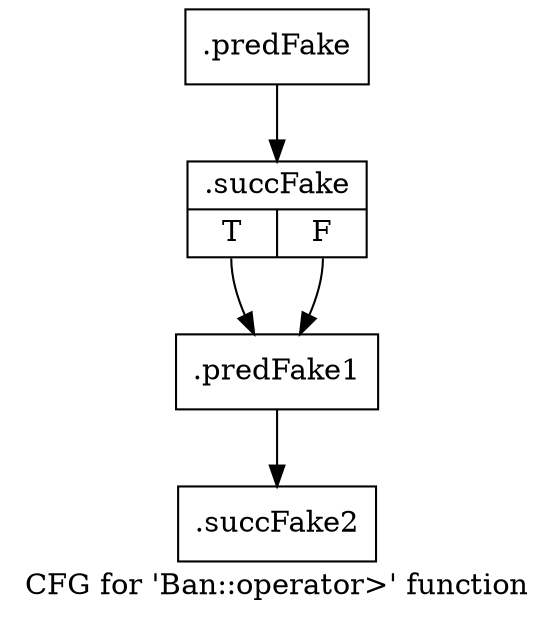 digraph "CFG for 'Ban::operator\>' function" {
	label="CFG for 'Ban::operator\>' function";

	Node0x4e66900 [shape=record,filename="",linenumber="",label="{.predFake}"];
	Node0x4e66900 -> Node0x4deb130[ callList="3:90" memoryops="" filename="../../../../../src/ban_s3.h" execusionnum="0"];
	Node0x4deb130 [shape=record,filename="../../../../../src/ban_s3.h",linenumber="90",label="{.succFake|{<s0>T|<s1>F}}"];
	Node0x4deb130:s0 -> Node0x4e67c90;
	Node0x4deb130:s1 -> Node0x4e67c90[ callList="26:90" memoryops="" filename="../../../../../src/ban_s3.h" execusionnum="0"];
	Node0x4e67c90 [shape=record,filename="../../../../../src/ban_s3.h",linenumber="90",label="{.predFake1}"];
	Node0x4e67c90 -> Node0x4deb290[ callList="" memoryops="" filename="../../../../../src/ban_s3.h" execusionnum="0"];
	Node0x4deb290 [shape=record,filename="../../../../../src/ban_s3.h",linenumber="90",label="{.succFake2}"];
}
